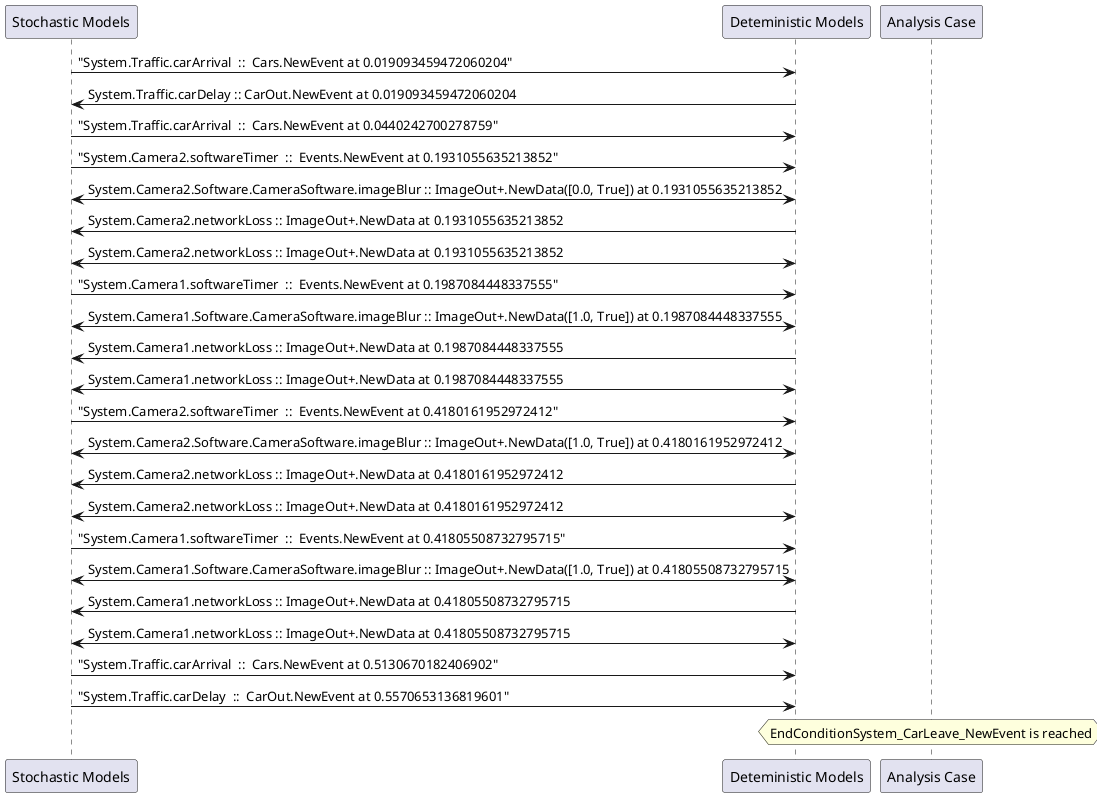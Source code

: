 
	@startuml
	participant "Stochastic Models" as stochmodel
	participant "Deteministic Models" as detmodel
	participant "Analysis Case" as analysis
	{13762_stop} stochmodel -> detmodel : "System.Traffic.carArrival  ::  Cars.NewEvent at 0.019093459472060204"
{13773_start} detmodel -> stochmodel : System.Traffic.carDelay :: CarOut.NewEvent at 0.019093459472060204
{13763_stop} stochmodel -> detmodel : "System.Traffic.carArrival  ::  Cars.NewEvent at 0.0440242700278759"
{13747_stop} stochmodel -> detmodel : "System.Camera2.softwareTimer  ::  Events.NewEvent at 0.1931055635213852"
detmodel <-> stochmodel : System.Camera2.Software.CameraSoftware.imageBlur :: ImageOut+.NewData([0.0, True]) at 0.1931055635213852
detmodel -> stochmodel : System.Camera2.networkLoss :: ImageOut+.NewData at 0.1931055635213852
detmodel <-> stochmodel : System.Camera2.networkLoss :: ImageOut+.NewData at 0.1931055635213852
{13731_stop} stochmodel -> detmodel : "System.Camera1.softwareTimer  ::  Events.NewEvent at 0.1987084448337555"
detmodel <-> stochmodel : System.Camera1.Software.CameraSoftware.imageBlur :: ImageOut+.NewData([1.0, True]) at 0.1987084448337555
detmodel -> stochmodel : System.Camera1.networkLoss :: ImageOut+.NewData at 0.1987084448337555
detmodel <-> stochmodel : System.Camera1.networkLoss :: ImageOut+.NewData at 0.1987084448337555
{13748_stop} stochmodel -> detmodel : "System.Camera2.softwareTimer  ::  Events.NewEvent at 0.4180161952972412"
detmodel <-> stochmodel : System.Camera2.Software.CameraSoftware.imageBlur :: ImageOut+.NewData([1.0, True]) at 0.4180161952972412
detmodel -> stochmodel : System.Camera2.networkLoss :: ImageOut+.NewData at 0.4180161952972412
detmodel <-> stochmodel : System.Camera2.networkLoss :: ImageOut+.NewData at 0.4180161952972412
{13732_stop} stochmodel -> detmodel : "System.Camera1.softwareTimer  ::  Events.NewEvent at 0.41805508732795715"
detmodel <-> stochmodel : System.Camera1.Software.CameraSoftware.imageBlur :: ImageOut+.NewData([1.0, True]) at 0.41805508732795715
detmodel -> stochmodel : System.Camera1.networkLoss :: ImageOut+.NewData at 0.41805508732795715
detmodel <-> stochmodel : System.Camera1.networkLoss :: ImageOut+.NewData at 0.41805508732795715
{13764_stop} stochmodel -> detmodel : "System.Traffic.carArrival  ::  Cars.NewEvent at 0.5130670182406902"
{13773_stop} stochmodel -> detmodel : "System.Traffic.carDelay  ::  CarOut.NewEvent at 0.5570653136819601"
{13773_start} <-> {13773_stop} : delay
hnote over analysis 
EndConditionSystem_CarLeave_NewEvent is reached
endnote
@enduml